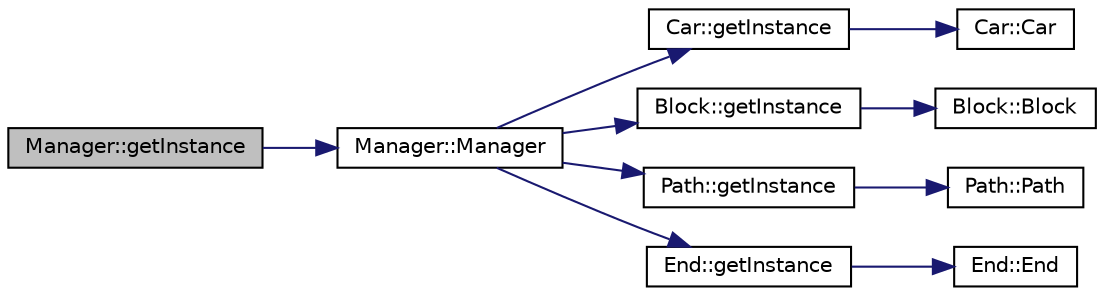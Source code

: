 digraph "Manager::getInstance"
{
  edge [fontname="Helvetica",fontsize="10",labelfontname="Helvetica",labelfontsize="10"];
  node [fontname="Helvetica",fontsize="10",shape=record];
  rankdir="LR";
  Node1 [label="Manager::getInstance",height=0.2,width=0.4,color="black", fillcolor="grey75", style="filled" fontcolor="black"];
  Node1 -> Node2 [color="midnightblue",fontsize="10",style="solid",fontname="Helvetica"];
  Node2 [label="Manager::Manager",height=0.2,width=0.4,color="black", fillcolor="white", style="filled",URL="$class_manager.html#a1658ff9f18e38ccd9cb8b0b371b9c20b"];
  Node2 -> Node3 [color="midnightblue",fontsize="10",style="solid",fontname="Helvetica"];
  Node3 [label="Car::getInstance",height=0.2,width=0.4,color="black", fillcolor="white", style="filled",URL="$class_car.html#a40cbec40dad9ddda76c277da17f23528"];
  Node3 -> Node4 [color="midnightblue",fontsize="10",style="solid",fontname="Helvetica"];
  Node4 [label="Car::Car",height=0.2,width=0.4,color="black", fillcolor="white", style="filled",URL="$class_car.html#a1c803f7c5038d3e31b368b0d0a35493c"];
  Node2 -> Node5 [color="midnightblue",fontsize="10",style="solid",fontname="Helvetica"];
  Node5 [label="Block::getInstance",height=0.2,width=0.4,color="black", fillcolor="white", style="filled",URL="$class_block.html#a2cf0004e7ab0f92b52bca2ebf8a1d52c"];
  Node5 -> Node6 [color="midnightblue",fontsize="10",style="solid",fontname="Helvetica"];
  Node6 [label="Block::Block",height=0.2,width=0.4,color="black", fillcolor="white", style="filled",URL="$class_block.html#a37658a946bf5067ad01d68d9ff086adc"];
  Node2 -> Node7 [color="midnightblue",fontsize="10",style="solid",fontname="Helvetica"];
  Node7 [label="Path::getInstance",height=0.2,width=0.4,color="black", fillcolor="white", style="filled",URL="$class_path.html#a183700997f2499f31dc2a533c9ace59a"];
  Node7 -> Node8 [color="midnightblue",fontsize="10",style="solid",fontname="Helvetica"];
  Node8 [label="Path::Path",height=0.2,width=0.4,color="black", fillcolor="white", style="filled",URL="$class_path.html#af26cfab021ddf49af73da3b2beca85ac"];
  Node2 -> Node9 [color="midnightblue",fontsize="10",style="solid",fontname="Helvetica"];
  Node9 [label="End::getInstance",height=0.2,width=0.4,color="black", fillcolor="white", style="filled",URL="$class_end.html#a527baaf33dbb6431d94759f75e8b9f5a"];
  Node9 -> Node10 [color="midnightblue",fontsize="10",style="solid",fontname="Helvetica"];
  Node10 [label="End::End",height=0.2,width=0.4,color="black", fillcolor="white", style="filled",URL="$class_end.html#acd25fa8f481c50f5b8eaff4af1159942"];
}
